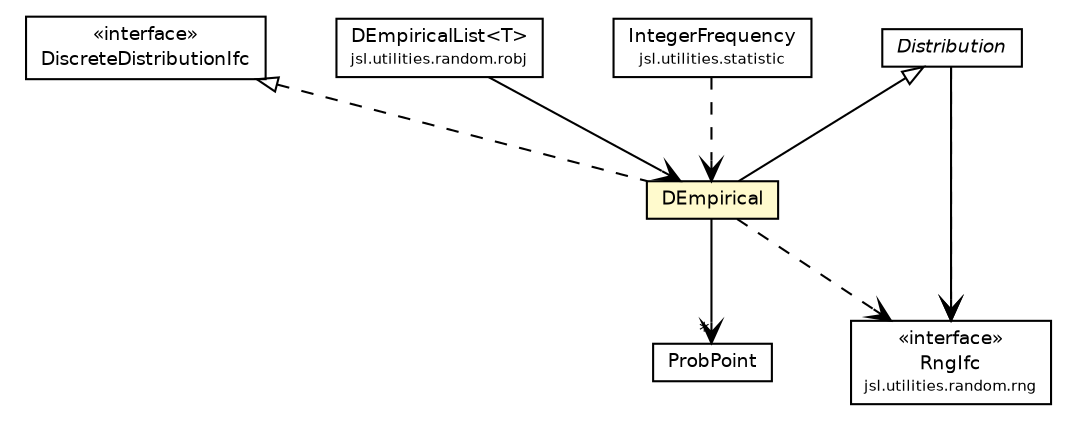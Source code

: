 #!/usr/local/bin/dot
#
# Class diagram 
# Generated by UMLGraph version 5.4 (http://www.umlgraph.org/)
#

digraph G {
	edge [fontname="Helvetica",fontsize=10,labelfontname="Helvetica",labelfontsize=10];
	node [fontname="Helvetica",fontsize=10,shape=plaintext];
	nodesep=0.25;
	ranksep=0.5;
	// jsl.utilities.random.distributions.Distribution
	c59110 [label=<<table title="jsl.utilities.random.distributions.Distribution" border="0" cellborder="1" cellspacing="0" cellpadding="2" port="p" href="./Distribution.html">
		<tr><td><table border="0" cellspacing="0" cellpadding="1">
<tr><td align="center" balign="center"><font face="Helvetica-Oblique"> Distribution </font></td></tr>
		</table></td></tr>
		</table>>, URL="./Distribution.html", fontname="Helvetica", fontcolor="black", fontsize=9.0];
	// jsl.utilities.random.distributions.DiscreteDistributionIfc
	c59111 [label=<<table title="jsl.utilities.random.distributions.DiscreteDistributionIfc" border="0" cellborder="1" cellspacing="0" cellpadding="2" port="p" href="./DiscreteDistributionIfc.html">
		<tr><td><table border="0" cellspacing="0" cellpadding="1">
<tr><td align="center" balign="center"> &#171;interface&#187; </td></tr>
<tr><td align="center" balign="center"> DiscreteDistributionIfc </td></tr>
		</table></td></tr>
		</table>>, URL="./DiscreteDistributionIfc.html", fontname="Helvetica", fontcolor="black", fontsize=9.0];
	// jsl.utilities.random.distributions.DEmpirical
	c59112 [label=<<table title="jsl.utilities.random.distributions.DEmpirical" border="0" cellborder="1" cellspacing="0" cellpadding="2" port="p" bgcolor="lemonChiffon" href="./DEmpirical.html">
		<tr><td><table border="0" cellspacing="0" cellpadding="1">
<tr><td align="center" balign="center"> DEmpirical </td></tr>
		</table></td></tr>
		</table>>, URL="./DEmpirical.html", fontname="Helvetica", fontcolor="black", fontsize=9.0];
	// jsl.utilities.random.distributions.DEmpirical.ProbPoint
	c59113 [label=<<table title="jsl.utilities.random.distributions.DEmpirical.ProbPoint" border="0" cellborder="1" cellspacing="0" cellpadding="2" port="p" href="./DEmpirical.ProbPoint.html">
		<tr><td><table border="0" cellspacing="0" cellpadding="1">
<tr><td align="center" balign="center"> ProbPoint </td></tr>
		</table></td></tr>
		</table>>, URL="./DEmpirical.ProbPoint.html", fontname="Helvetica", fontcolor="black", fontsize=9.0];
	// jsl.utilities.random.rng.RngIfc
	c59127 [label=<<table title="jsl.utilities.random.rng.RngIfc" border="0" cellborder="1" cellspacing="0" cellpadding="2" port="p" href="../rng/RngIfc.html">
		<tr><td><table border="0" cellspacing="0" cellpadding="1">
<tr><td align="center" balign="center"> &#171;interface&#187; </td></tr>
<tr><td align="center" balign="center"> RngIfc </td></tr>
<tr><td align="center" balign="center"><font point-size="7.0"> jsl.utilities.random.rng </font></td></tr>
		</table></td></tr>
		</table>>, URL="../rng/RngIfc.html", fontname="Helvetica", fontcolor="black", fontsize=9.0];
	// jsl.utilities.random.robj.DEmpiricalList<T>
	c59143 [label=<<table title="jsl.utilities.random.robj.DEmpiricalList" border="0" cellborder="1" cellspacing="0" cellpadding="2" port="p" href="../robj/DEmpiricalList.html">
		<tr><td><table border="0" cellspacing="0" cellpadding="1">
<tr><td align="center" balign="center"> DEmpiricalList&lt;T&gt; </td></tr>
<tr><td align="center" balign="center"><font point-size="7.0"> jsl.utilities.random.robj </font></td></tr>
		</table></td></tr>
		</table>>, URL="../robj/DEmpiricalList.html", fontname="Helvetica", fontcolor="black", fontsize=9.0];
	// jsl.utilities.statistic.IntegerFrequency
	c59170 [label=<<table title="jsl.utilities.statistic.IntegerFrequency" border="0" cellborder="1" cellspacing="0" cellpadding="2" port="p" href="../../statistic/IntegerFrequency.html">
		<tr><td><table border="0" cellspacing="0" cellpadding="1">
<tr><td align="center" balign="center"> IntegerFrequency </td></tr>
<tr><td align="center" balign="center"><font point-size="7.0"> jsl.utilities.statistic </font></td></tr>
		</table></td></tr>
		</table>>, URL="../../statistic/IntegerFrequency.html", fontname="Helvetica", fontcolor="black", fontsize=9.0];
	//jsl.utilities.random.distributions.DEmpirical extends jsl.utilities.random.distributions.Distribution
	c59110:p -> c59112:p [dir=back,arrowtail=empty];
	//jsl.utilities.random.distributions.DEmpirical implements jsl.utilities.random.distributions.DiscreteDistributionIfc
	c59111:p -> c59112:p [dir=back,arrowtail=empty,style=dashed];
	// jsl.utilities.random.distributions.Distribution NAVASSOC jsl.utilities.random.rng.RngIfc
	c59110:p -> c59127:p [taillabel="", label="", headlabel="", fontname="Helvetica", fontcolor="black", fontsize=10.0, color="black", arrowhead=open];
	// jsl.utilities.random.distributions.DEmpirical NAVASSOC jsl.utilities.random.distributions.DEmpirical.ProbPoint
	c59112:p -> c59113:p [taillabel="", label="", headlabel="*", fontname="Helvetica", fontcolor="black", fontsize=10.0, color="black", arrowhead=open];
	// jsl.utilities.random.robj.DEmpiricalList<T> NAVASSOC jsl.utilities.random.distributions.DEmpirical
	c59143:p -> c59112:p [taillabel="", label="", headlabel="", fontname="Helvetica", fontcolor="black", fontsize=10.0, color="black", arrowhead=open];
	// jsl.utilities.random.distributions.Distribution DEPEND jsl.utilities.random.rng.RngIfc
	c59110:p -> c59127:p [taillabel="", label="", headlabel="", fontname="Helvetica", fontcolor="black", fontsize=10.0, color="black", arrowhead=open, style=dashed];
	// jsl.utilities.random.distributions.DEmpirical DEPEND jsl.utilities.random.rng.RngIfc
	c59112:p -> c59127:p [taillabel="", label="", headlabel="", fontname="Helvetica", fontcolor="black", fontsize=10.0, color="black", arrowhead=open, style=dashed];
	// jsl.utilities.statistic.IntegerFrequency DEPEND jsl.utilities.random.distributions.DEmpirical
	c59170:p -> c59112:p [taillabel="", label="", headlabel="", fontname="Helvetica", fontcolor="black", fontsize=10.0, color="black", arrowhead=open, style=dashed];
}

